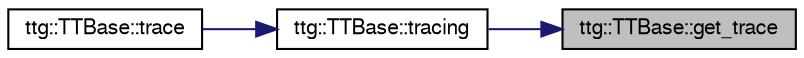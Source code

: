 digraph "ttg::TTBase::get_trace"
{
 // LATEX_PDF_SIZE
  edge [fontname="FreeSans",fontsize="10",labelfontname="FreeSans",labelfontsize="10"];
  node [fontname="FreeSans",fontsize="10",shape=record];
  rankdir="RL";
  Node1 [label="ttg::TTBase::get_trace",height=0.2,width=0.4,color="black", fillcolor="grey75", style="filled", fontcolor="black",tooltip=" "];
  Node1 -> Node2 [dir="back",color="midnightblue",fontsize="10",style="solid",fontname="FreeSans"];
  Node2 [label="ttg::TTBase::tracing",height=0.2,width=0.4,color="black", fillcolor="white", style="filled",URL="$classttg_1_1_t_t_base.html#a500e963b83fa090f0dc213098d4096a6",tooltip=" "];
  Node2 -> Node3 [dir="back",color="midnightblue",fontsize="10",style="solid",fontname="FreeSans"];
  Node3 [label="ttg::TTBase::trace",height=0.2,width=0.4,color="black", fillcolor="white", style="filled",URL="$classttg_1_1_t_t_base.html#a31089259c6101903694ada173984eb54",tooltip="Like ttg::trace(), but only produces tracing output if this->tracing()==true"];
}
